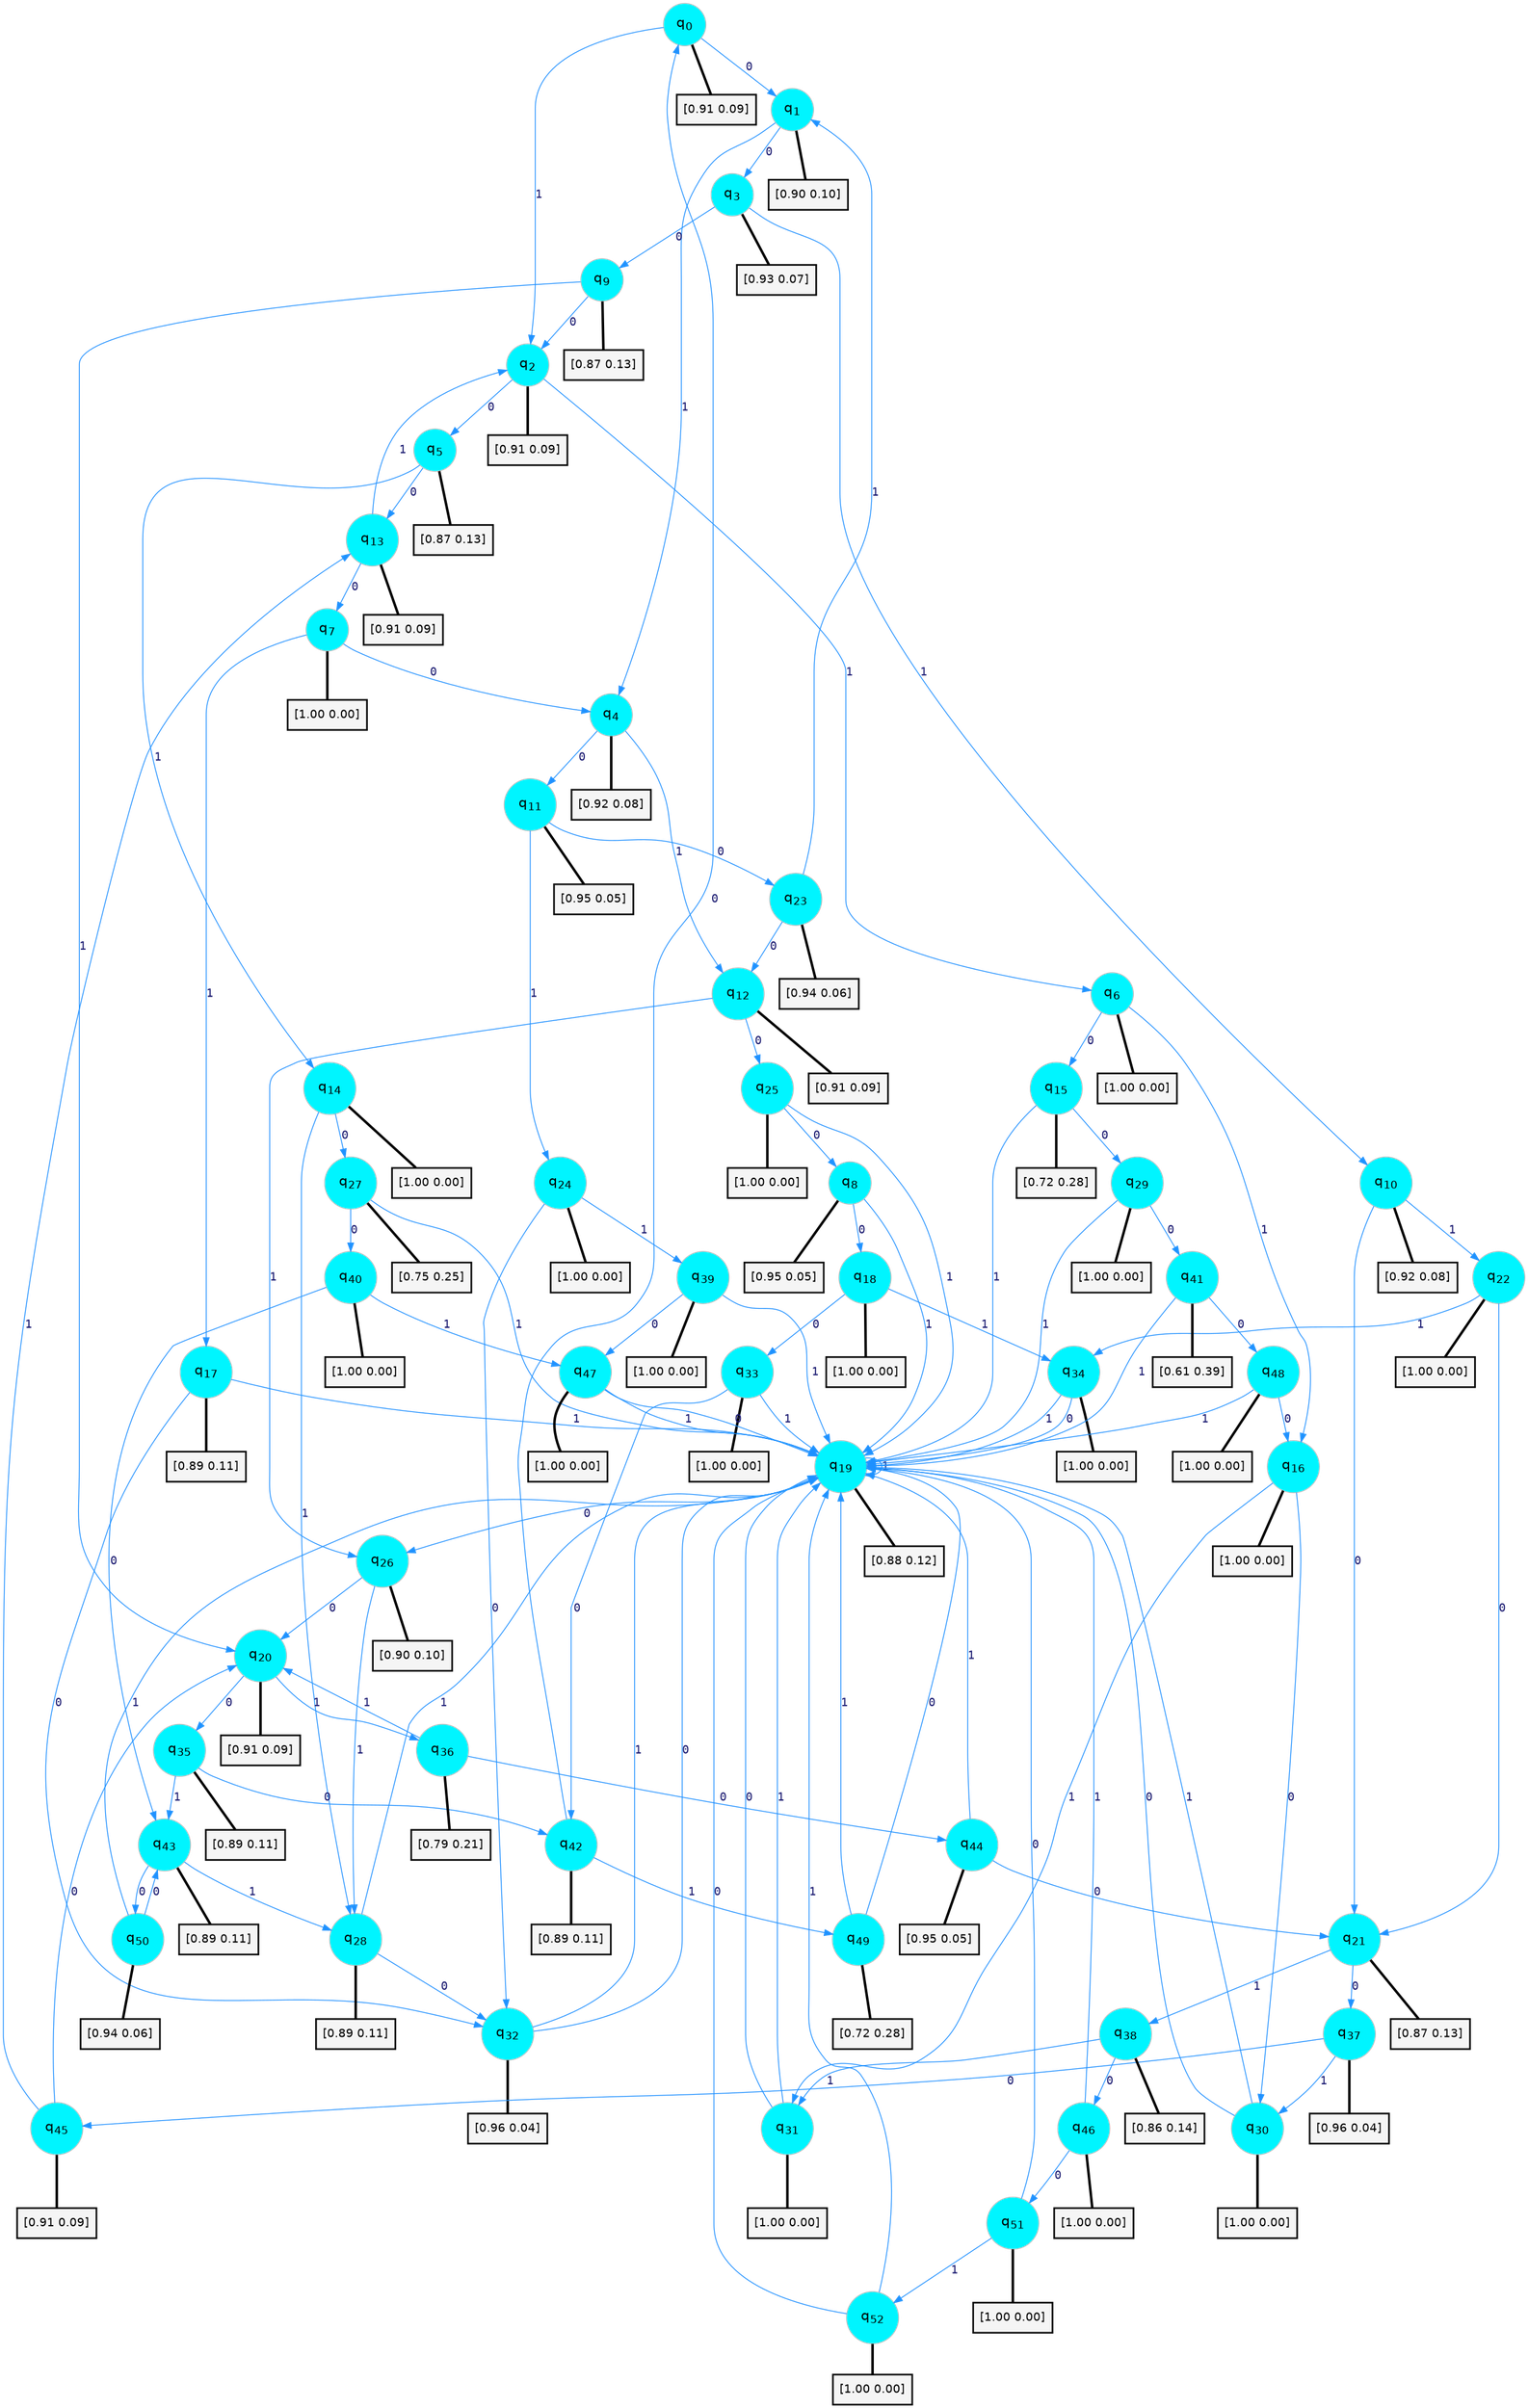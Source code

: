 digraph G {
graph [
bgcolor=transparent, dpi=300, rankdir=TD, size="40,25"];
node [
color=gray, fillcolor=turquoise1, fontcolor=black, fontname=Helvetica, fontsize=16, fontweight=bold, shape=circle, style=filled];
edge [
arrowsize=1, color=dodgerblue1, fontcolor=midnightblue, fontname=courier, fontweight=bold, penwidth=1, style=solid, weight=20];
0[label=<q<SUB>0</SUB>>];
1[label=<q<SUB>1</SUB>>];
2[label=<q<SUB>2</SUB>>];
3[label=<q<SUB>3</SUB>>];
4[label=<q<SUB>4</SUB>>];
5[label=<q<SUB>5</SUB>>];
6[label=<q<SUB>6</SUB>>];
7[label=<q<SUB>7</SUB>>];
8[label=<q<SUB>8</SUB>>];
9[label=<q<SUB>9</SUB>>];
10[label=<q<SUB>10</SUB>>];
11[label=<q<SUB>11</SUB>>];
12[label=<q<SUB>12</SUB>>];
13[label=<q<SUB>13</SUB>>];
14[label=<q<SUB>14</SUB>>];
15[label=<q<SUB>15</SUB>>];
16[label=<q<SUB>16</SUB>>];
17[label=<q<SUB>17</SUB>>];
18[label=<q<SUB>18</SUB>>];
19[label=<q<SUB>19</SUB>>];
20[label=<q<SUB>20</SUB>>];
21[label=<q<SUB>21</SUB>>];
22[label=<q<SUB>22</SUB>>];
23[label=<q<SUB>23</SUB>>];
24[label=<q<SUB>24</SUB>>];
25[label=<q<SUB>25</SUB>>];
26[label=<q<SUB>26</SUB>>];
27[label=<q<SUB>27</SUB>>];
28[label=<q<SUB>28</SUB>>];
29[label=<q<SUB>29</SUB>>];
30[label=<q<SUB>30</SUB>>];
31[label=<q<SUB>31</SUB>>];
32[label=<q<SUB>32</SUB>>];
33[label=<q<SUB>33</SUB>>];
34[label=<q<SUB>34</SUB>>];
35[label=<q<SUB>35</SUB>>];
36[label=<q<SUB>36</SUB>>];
37[label=<q<SUB>37</SUB>>];
38[label=<q<SUB>38</SUB>>];
39[label=<q<SUB>39</SUB>>];
40[label=<q<SUB>40</SUB>>];
41[label=<q<SUB>41</SUB>>];
42[label=<q<SUB>42</SUB>>];
43[label=<q<SUB>43</SUB>>];
44[label=<q<SUB>44</SUB>>];
45[label=<q<SUB>45</SUB>>];
46[label=<q<SUB>46</SUB>>];
47[label=<q<SUB>47</SUB>>];
48[label=<q<SUB>48</SUB>>];
49[label=<q<SUB>49</SUB>>];
50[label=<q<SUB>50</SUB>>];
51[label=<q<SUB>51</SUB>>];
52[label=<q<SUB>52</SUB>>];
53[label="[0.91 0.09]", shape=box,fontcolor=black, fontname=Helvetica, fontsize=14, penwidth=2, fillcolor=whitesmoke,color=black];
54[label="[0.90 0.10]", shape=box,fontcolor=black, fontname=Helvetica, fontsize=14, penwidth=2, fillcolor=whitesmoke,color=black];
55[label="[0.91 0.09]", shape=box,fontcolor=black, fontname=Helvetica, fontsize=14, penwidth=2, fillcolor=whitesmoke,color=black];
56[label="[0.93 0.07]", shape=box,fontcolor=black, fontname=Helvetica, fontsize=14, penwidth=2, fillcolor=whitesmoke,color=black];
57[label="[0.92 0.08]", shape=box,fontcolor=black, fontname=Helvetica, fontsize=14, penwidth=2, fillcolor=whitesmoke,color=black];
58[label="[0.87 0.13]", shape=box,fontcolor=black, fontname=Helvetica, fontsize=14, penwidth=2, fillcolor=whitesmoke,color=black];
59[label="[1.00 0.00]", shape=box,fontcolor=black, fontname=Helvetica, fontsize=14, penwidth=2, fillcolor=whitesmoke,color=black];
60[label="[1.00 0.00]", shape=box,fontcolor=black, fontname=Helvetica, fontsize=14, penwidth=2, fillcolor=whitesmoke,color=black];
61[label="[0.95 0.05]", shape=box,fontcolor=black, fontname=Helvetica, fontsize=14, penwidth=2, fillcolor=whitesmoke,color=black];
62[label="[0.87 0.13]", shape=box,fontcolor=black, fontname=Helvetica, fontsize=14, penwidth=2, fillcolor=whitesmoke,color=black];
63[label="[0.92 0.08]", shape=box,fontcolor=black, fontname=Helvetica, fontsize=14, penwidth=2, fillcolor=whitesmoke,color=black];
64[label="[0.95 0.05]", shape=box,fontcolor=black, fontname=Helvetica, fontsize=14, penwidth=2, fillcolor=whitesmoke,color=black];
65[label="[0.91 0.09]", shape=box,fontcolor=black, fontname=Helvetica, fontsize=14, penwidth=2, fillcolor=whitesmoke,color=black];
66[label="[0.91 0.09]", shape=box,fontcolor=black, fontname=Helvetica, fontsize=14, penwidth=2, fillcolor=whitesmoke,color=black];
67[label="[1.00 0.00]", shape=box,fontcolor=black, fontname=Helvetica, fontsize=14, penwidth=2, fillcolor=whitesmoke,color=black];
68[label="[0.72 0.28]", shape=box,fontcolor=black, fontname=Helvetica, fontsize=14, penwidth=2, fillcolor=whitesmoke,color=black];
69[label="[1.00 0.00]", shape=box,fontcolor=black, fontname=Helvetica, fontsize=14, penwidth=2, fillcolor=whitesmoke,color=black];
70[label="[0.89 0.11]", shape=box,fontcolor=black, fontname=Helvetica, fontsize=14, penwidth=2, fillcolor=whitesmoke,color=black];
71[label="[1.00 0.00]", shape=box,fontcolor=black, fontname=Helvetica, fontsize=14, penwidth=2, fillcolor=whitesmoke,color=black];
72[label="[0.88 0.12]", shape=box,fontcolor=black, fontname=Helvetica, fontsize=14, penwidth=2, fillcolor=whitesmoke,color=black];
73[label="[0.91 0.09]", shape=box,fontcolor=black, fontname=Helvetica, fontsize=14, penwidth=2, fillcolor=whitesmoke,color=black];
74[label="[0.87 0.13]", shape=box,fontcolor=black, fontname=Helvetica, fontsize=14, penwidth=2, fillcolor=whitesmoke,color=black];
75[label="[1.00 0.00]", shape=box,fontcolor=black, fontname=Helvetica, fontsize=14, penwidth=2, fillcolor=whitesmoke,color=black];
76[label="[0.94 0.06]", shape=box,fontcolor=black, fontname=Helvetica, fontsize=14, penwidth=2, fillcolor=whitesmoke,color=black];
77[label="[1.00 0.00]", shape=box,fontcolor=black, fontname=Helvetica, fontsize=14, penwidth=2, fillcolor=whitesmoke,color=black];
78[label="[1.00 0.00]", shape=box,fontcolor=black, fontname=Helvetica, fontsize=14, penwidth=2, fillcolor=whitesmoke,color=black];
79[label="[0.90 0.10]", shape=box,fontcolor=black, fontname=Helvetica, fontsize=14, penwidth=2, fillcolor=whitesmoke,color=black];
80[label="[0.75 0.25]", shape=box,fontcolor=black, fontname=Helvetica, fontsize=14, penwidth=2, fillcolor=whitesmoke,color=black];
81[label="[0.89 0.11]", shape=box,fontcolor=black, fontname=Helvetica, fontsize=14, penwidth=2, fillcolor=whitesmoke,color=black];
82[label="[1.00 0.00]", shape=box,fontcolor=black, fontname=Helvetica, fontsize=14, penwidth=2, fillcolor=whitesmoke,color=black];
83[label="[1.00 0.00]", shape=box,fontcolor=black, fontname=Helvetica, fontsize=14, penwidth=2, fillcolor=whitesmoke,color=black];
84[label="[1.00 0.00]", shape=box,fontcolor=black, fontname=Helvetica, fontsize=14, penwidth=2, fillcolor=whitesmoke,color=black];
85[label="[0.96 0.04]", shape=box,fontcolor=black, fontname=Helvetica, fontsize=14, penwidth=2, fillcolor=whitesmoke,color=black];
86[label="[1.00 0.00]", shape=box,fontcolor=black, fontname=Helvetica, fontsize=14, penwidth=2, fillcolor=whitesmoke,color=black];
87[label="[1.00 0.00]", shape=box,fontcolor=black, fontname=Helvetica, fontsize=14, penwidth=2, fillcolor=whitesmoke,color=black];
88[label="[0.89 0.11]", shape=box,fontcolor=black, fontname=Helvetica, fontsize=14, penwidth=2, fillcolor=whitesmoke,color=black];
89[label="[0.79 0.21]", shape=box,fontcolor=black, fontname=Helvetica, fontsize=14, penwidth=2, fillcolor=whitesmoke,color=black];
90[label="[0.96 0.04]", shape=box,fontcolor=black, fontname=Helvetica, fontsize=14, penwidth=2, fillcolor=whitesmoke,color=black];
91[label="[0.86 0.14]", shape=box,fontcolor=black, fontname=Helvetica, fontsize=14, penwidth=2, fillcolor=whitesmoke,color=black];
92[label="[1.00 0.00]", shape=box,fontcolor=black, fontname=Helvetica, fontsize=14, penwidth=2, fillcolor=whitesmoke,color=black];
93[label="[1.00 0.00]", shape=box,fontcolor=black, fontname=Helvetica, fontsize=14, penwidth=2, fillcolor=whitesmoke,color=black];
94[label="[0.61 0.39]", shape=box,fontcolor=black, fontname=Helvetica, fontsize=14, penwidth=2, fillcolor=whitesmoke,color=black];
95[label="[0.89 0.11]", shape=box,fontcolor=black, fontname=Helvetica, fontsize=14, penwidth=2, fillcolor=whitesmoke,color=black];
96[label="[0.89 0.11]", shape=box,fontcolor=black, fontname=Helvetica, fontsize=14, penwidth=2, fillcolor=whitesmoke,color=black];
97[label="[0.95 0.05]", shape=box,fontcolor=black, fontname=Helvetica, fontsize=14, penwidth=2, fillcolor=whitesmoke,color=black];
98[label="[0.91 0.09]", shape=box,fontcolor=black, fontname=Helvetica, fontsize=14, penwidth=2, fillcolor=whitesmoke,color=black];
99[label="[1.00 0.00]", shape=box,fontcolor=black, fontname=Helvetica, fontsize=14, penwidth=2, fillcolor=whitesmoke,color=black];
100[label="[1.00 0.00]", shape=box,fontcolor=black, fontname=Helvetica, fontsize=14, penwidth=2, fillcolor=whitesmoke,color=black];
101[label="[1.00 0.00]", shape=box,fontcolor=black, fontname=Helvetica, fontsize=14, penwidth=2, fillcolor=whitesmoke,color=black];
102[label="[0.72 0.28]", shape=box,fontcolor=black, fontname=Helvetica, fontsize=14, penwidth=2, fillcolor=whitesmoke,color=black];
103[label="[0.94 0.06]", shape=box,fontcolor=black, fontname=Helvetica, fontsize=14, penwidth=2, fillcolor=whitesmoke,color=black];
104[label="[1.00 0.00]", shape=box,fontcolor=black, fontname=Helvetica, fontsize=14, penwidth=2, fillcolor=whitesmoke,color=black];
105[label="[1.00 0.00]", shape=box,fontcolor=black, fontname=Helvetica, fontsize=14, penwidth=2, fillcolor=whitesmoke,color=black];
0->1 [label=0];
0->2 [label=1];
0->53 [arrowhead=none, penwidth=3,color=black];
1->3 [label=0];
1->4 [label=1];
1->54 [arrowhead=none, penwidth=3,color=black];
2->5 [label=0];
2->6 [label=1];
2->55 [arrowhead=none, penwidth=3,color=black];
3->9 [label=0];
3->10 [label=1];
3->56 [arrowhead=none, penwidth=3,color=black];
4->11 [label=0];
4->12 [label=1];
4->57 [arrowhead=none, penwidth=3,color=black];
5->13 [label=0];
5->14 [label=1];
5->58 [arrowhead=none, penwidth=3,color=black];
6->15 [label=0];
6->16 [label=1];
6->59 [arrowhead=none, penwidth=3,color=black];
7->4 [label=0];
7->17 [label=1];
7->60 [arrowhead=none, penwidth=3,color=black];
8->18 [label=0];
8->19 [label=1];
8->61 [arrowhead=none, penwidth=3,color=black];
9->2 [label=0];
9->20 [label=1];
9->62 [arrowhead=none, penwidth=3,color=black];
10->21 [label=0];
10->22 [label=1];
10->63 [arrowhead=none, penwidth=3,color=black];
11->23 [label=0];
11->24 [label=1];
11->64 [arrowhead=none, penwidth=3,color=black];
12->25 [label=0];
12->26 [label=1];
12->65 [arrowhead=none, penwidth=3,color=black];
13->7 [label=0];
13->2 [label=1];
13->66 [arrowhead=none, penwidth=3,color=black];
14->27 [label=0];
14->28 [label=1];
14->67 [arrowhead=none, penwidth=3,color=black];
15->29 [label=0];
15->19 [label=1];
15->68 [arrowhead=none, penwidth=3,color=black];
16->30 [label=0];
16->31 [label=1];
16->69 [arrowhead=none, penwidth=3,color=black];
17->32 [label=0];
17->19 [label=1];
17->70 [arrowhead=none, penwidth=3,color=black];
18->33 [label=0];
18->34 [label=1];
18->71 [arrowhead=none, penwidth=3,color=black];
19->26 [label=0];
19->19 [label=1];
19->72 [arrowhead=none, penwidth=3,color=black];
20->35 [label=0];
20->36 [label=1];
20->73 [arrowhead=none, penwidth=3,color=black];
21->37 [label=0];
21->38 [label=1];
21->74 [arrowhead=none, penwidth=3,color=black];
22->21 [label=0];
22->34 [label=1];
22->75 [arrowhead=none, penwidth=3,color=black];
23->12 [label=0];
23->1 [label=1];
23->76 [arrowhead=none, penwidth=3,color=black];
24->32 [label=0];
24->39 [label=1];
24->77 [arrowhead=none, penwidth=3,color=black];
25->8 [label=0];
25->19 [label=1];
25->78 [arrowhead=none, penwidth=3,color=black];
26->20 [label=0];
26->28 [label=1];
26->79 [arrowhead=none, penwidth=3,color=black];
27->40 [label=0];
27->19 [label=1];
27->80 [arrowhead=none, penwidth=3,color=black];
28->32 [label=0];
28->19 [label=1];
28->81 [arrowhead=none, penwidth=3,color=black];
29->41 [label=0];
29->19 [label=1];
29->82 [arrowhead=none, penwidth=3,color=black];
30->19 [label=0];
30->19 [label=1];
30->83 [arrowhead=none, penwidth=3,color=black];
31->19 [label=0];
31->19 [label=1];
31->84 [arrowhead=none, penwidth=3,color=black];
32->19 [label=0];
32->19 [label=1];
32->85 [arrowhead=none, penwidth=3,color=black];
33->42 [label=0];
33->19 [label=1];
33->86 [arrowhead=none, penwidth=3,color=black];
34->19 [label=0];
34->19 [label=1];
34->87 [arrowhead=none, penwidth=3,color=black];
35->42 [label=0];
35->43 [label=1];
35->88 [arrowhead=none, penwidth=3,color=black];
36->44 [label=0];
36->20 [label=1];
36->89 [arrowhead=none, penwidth=3,color=black];
37->45 [label=0];
37->30 [label=1];
37->90 [arrowhead=none, penwidth=3,color=black];
38->46 [label=0];
38->31 [label=1];
38->91 [arrowhead=none, penwidth=3,color=black];
39->47 [label=0];
39->19 [label=1];
39->92 [arrowhead=none, penwidth=3,color=black];
40->43 [label=0];
40->47 [label=1];
40->93 [arrowhead=none, penwidth=3,color=black];
41->48 [label=0];
41->19 [label=1];
41->94 [arrowhead=none, penwidth=3,color=black];
42->0 [label=0];
42->49 [label=1];
42->95 [arrowhead=none, penwidth=3,color=black];
43->50 [label=0];
43->28 [label=1];
43->96 [arrowhead=none, penwidth=3,color=black];
44->21 [label=0];
44->19 [label=1];
44->97 [arrowhead=none, penwidth=3,color=black];
45->20 [label=0];
45->13 [label=1];
45->98 [arrowhead=none, penwidth=3,color=black];
46->51 [label=0];
46->19 [label=1];
46->99 [arrowhead=none, penwidth=3,color=black];
47->19 [label=0];
47->19 [label=1];
47->100 [arrowhead=none, penwidth=3,color=black];
48->16 [label=0];
48->19 [label=1];
48->101 [arrowhead=none, penwidth=3,color=black];
49->19 [label=0];
49->19 [label=1];
49->102 [arrowhead=none, penwidth=3,color=black];
50->43 [label=0];
50->19 [label=1];
50->103 [arrowhead=none, penwidth=3,color=black];
51->19 [label=0];
51->52 [label=1];
51->104 [arrowhead=none, penwidth=3,color=black];
52->19 [label=0];
52->19 [label=1];
52->105 [arrowhead=none, penwidth=3,color=black];
}
